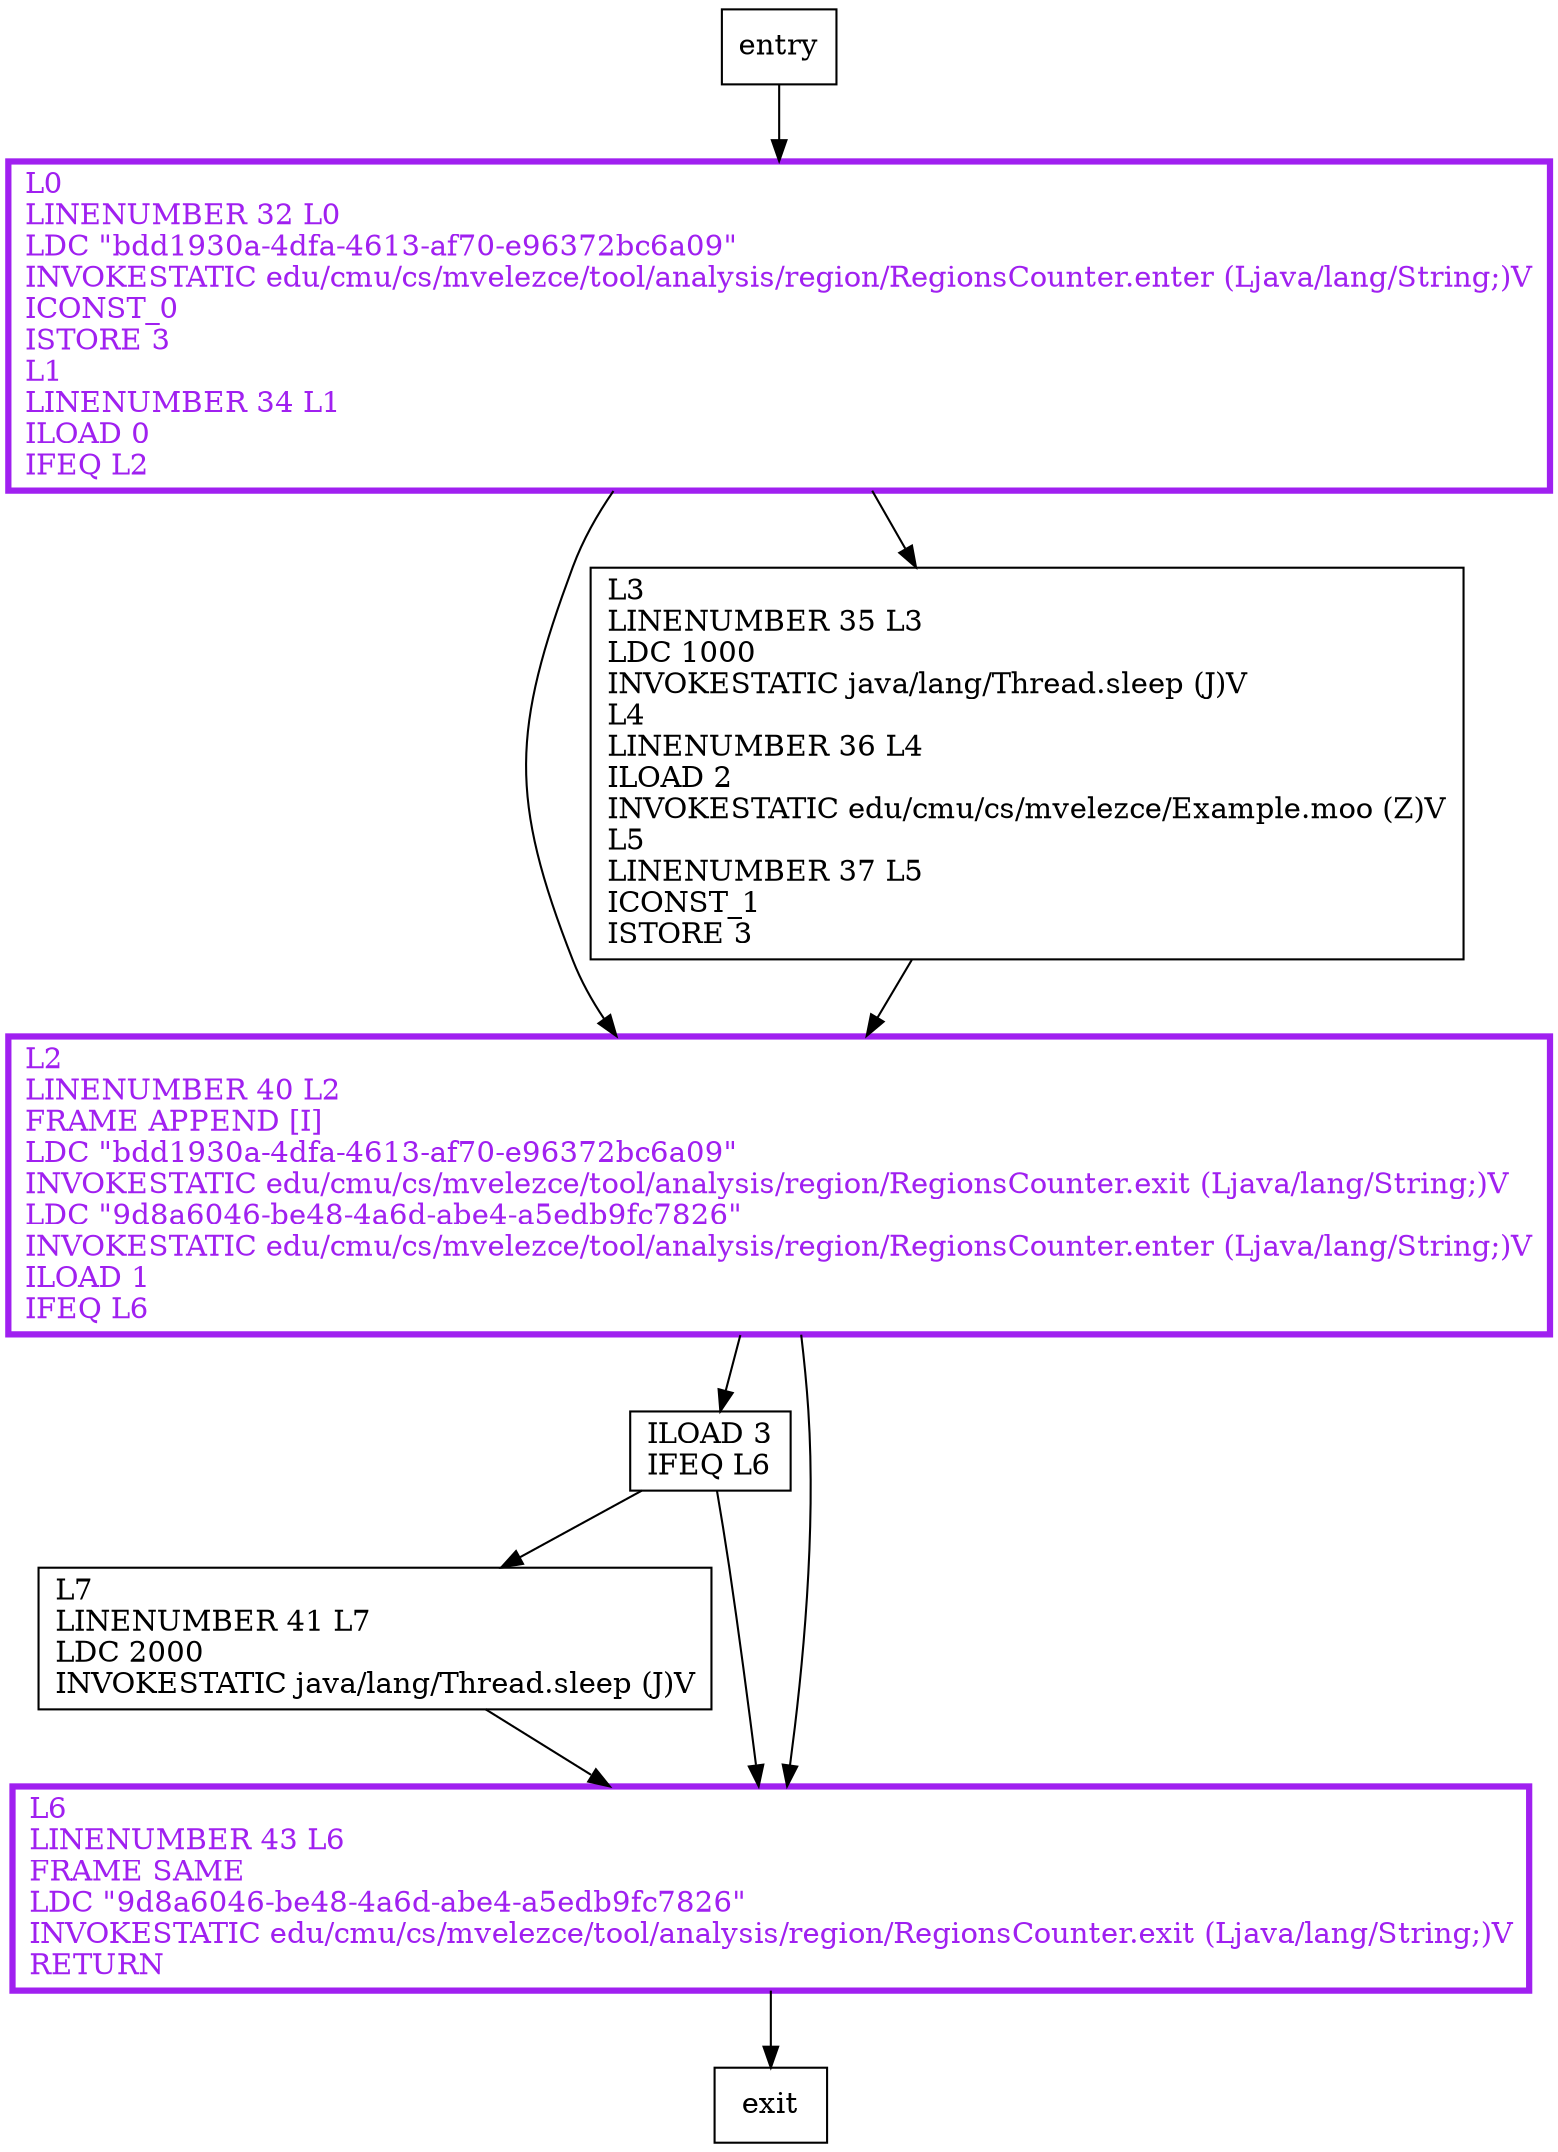digraph foo {
node [shape=record];
1406763631 [label="L0\lLINENUMBER 32 L0\lLDC \"bdd1930a-4dfa-4613-af70-e96372bc6a09\"\lINVOKESTATIC edu/cmu/cs/mvelezce/tool/analysis/region/RegionsCounter.enter (Ljava/lang/String;)V\lICONST_0\lISTORE 3\lL1\lLINENUMBER 34 L1\lILOAD 0\lIFEQ L2\l"];
512029640 [label="L2\lLINENUMBER 40 L2\lFRAME APPEND [I]\lLDC \"bdd1930a-4dfa-4613-af70-e96372bc6a09\"\lINVOKESTATIC edu/cmu/cs/mvelezce/tool/analysis/region/RegionsCounter.exit (Ljava/lang/String;)V\lLDC \"9d8a6046-be48-4a6d-abe4-a5edb9fc7826\"\lINVOKESTATIC edu/cmu/cs/mvelezce/tool/analysis/region/RegionsCounter.enter (Ljava/lang/String;)V\lILOAD 1\lIFEQ L6\l"];
1566200241 [label="L7\lLINENUMBER 41 L7\lLDC 2000\lINVOKESTATIC java/lang/Thread.sleep (J)V\l"];
1694102613 [label="ILOAD 3\lIFEQ L6\l"];
2066533285 [label="L6\lLINENUMBER 43 L6\lFRAME SAME\lLDC \"9d8a6046-be48-4a6d-abe4-a5edb9fc7826\"\lINVOKESTATIC edu/cmu/cs/mvelezce/tool/analysis/region/RegionsCounter.exit (Ljava/lang/String;)V\lRETURN\l"];
1599728268 [label="L3\lLINENUMBER 35 L3\lLDC 1000\lINVOKESTATIC java/lang/Thread.sleep (J)V\lL4\lLINENUMBER 36 L4\lILOAD 2\lINVOKESTATIC edu/cmu/cs/mvelezce/Example.moo (Z)V\lL5\lLINENUMBER 37 L5\lICONST_1\lISTORE 3\l"];
entry;
exit;
1406763631 -> 512029640;
1406763631 -> 1599728268;
entry -> 1406763631;
512029640 -> 1694102613;
512029640 -> 2066533285;
1566200241 -> 2066533285;
1694102613 -> 1566200241;
1694102613 -> 2066533285;
2066533285 -> exit;
1599728268 -> 512029640;
1406763631[fontcolor="purple", penwidth=3, color="purple"];
512029640[fontcolor="purple", penwidth=3, color="purple"];
2066533285[fontcolor="purple", penwidth=3, color="purple"];
}
